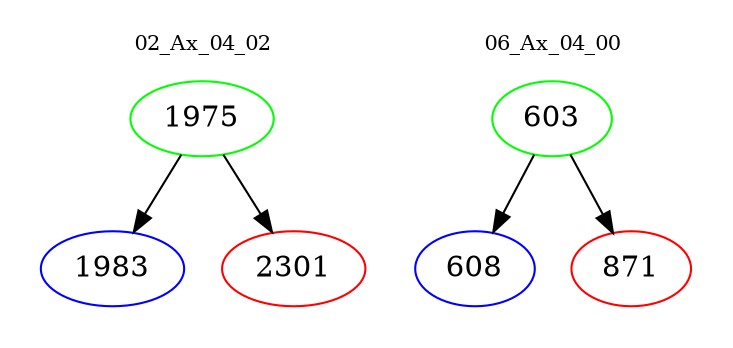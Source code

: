 digraph{
subgraph cluster_0 {
color = white
label = "02_Ax_04_02";
fontsize=10;
T0_1975 [label="1975", color="green"]
T0_1975 -> T0_1983 [color="black"]
T0_1983 [label="1983", color="blue"]
T0_1975 -> T0_2301 [color="black"]
T0_2301 [label="2301", color="red"]
}
subgraph cluster_1 {
color = white
label = "06_Ax_04_00";
fontsize=10;
T1_603 [label="603", color="green"]
T1_603 -> T1_608 [color="black"]
T1_608 [label="608", color="blue"]
T1_603 -> T1_871 [color="black"]
T1_871 [label="871", color="red"]
}
}

